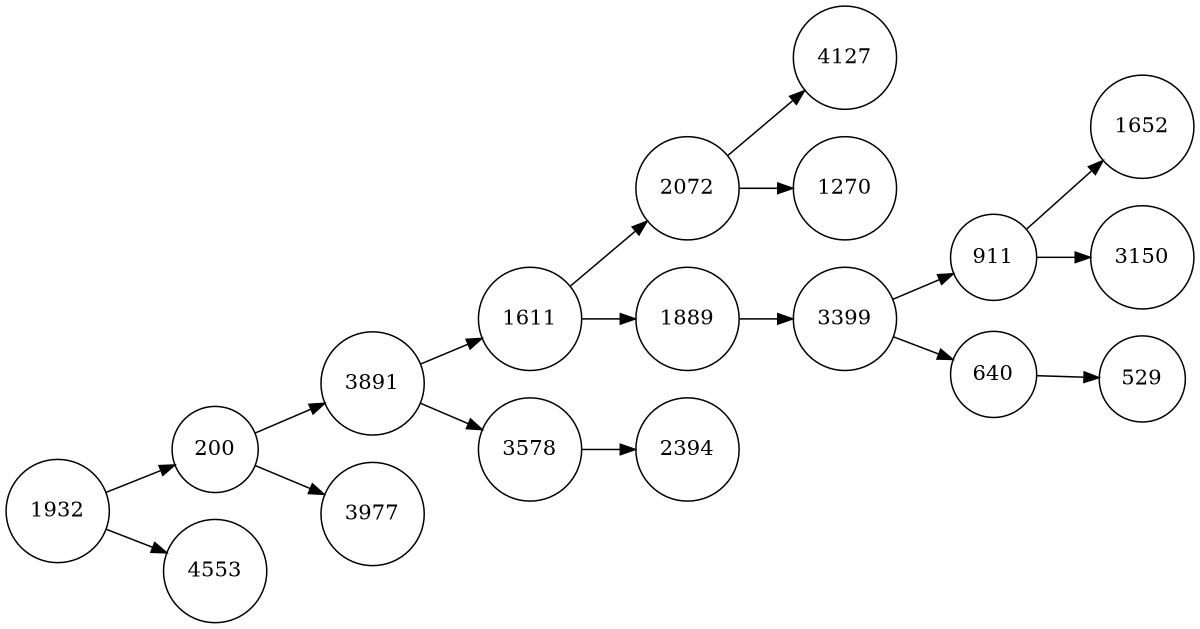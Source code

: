 digraph finite_state_machine {
	rankdir=LR size="8,5"
	node [shape=circle]
	1932 -> 200

	1932 -> 4553

	200 -> 3891

	200 -> 3977

	3891 -> 1611

	3891 -> 3578

	1611 -> 2072

	1611 -> 1889

	2072 -> 4127

	2072 -> 1270

	1889 -> 3399

	3399 -> 911

	3399 -> 640

	911 -> 1652

	911 -> 3150

	640 -> 529

	3578 -> 2394

}
